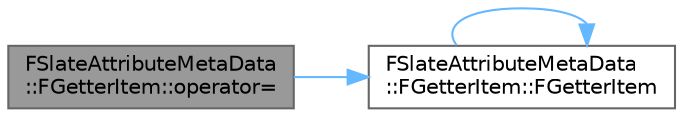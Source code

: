 digraph "FSlateAttributeMetaData::FGetterItem::operator="
{
 // INTERACTIVE_SVG=YES
 // LATEX_PDF_SIZE
  bgcolor="transparent";
  edge [fontname=Helvetica,fontsize=10,labelfontname=Helvetica,labelfontsize=10];
  node [fontname=Helvetica,fontsize=10,shape=box,height=0.2,width=0.4];
  rankdir="LR";
  Node1 [id="Node000001",label="FSlateAttributeMetaData\l::FGetterItem::operator=",height=0.2,width=0.4,color="gray40", fillcolor="grey60", style="filled", fontcolor="black",tooltip=" "];
  Node1 -> Node2 [id="edge1_Node000001_Node000002",color="steelblue1",style="solid",tooltip=" "];
  Node2 [id="Node000002",label="FSlateAttributeMetaData\l::FGetterItem::FGetterItem",height=0.2,width=0.4,color="grey40", fillcolor="white", style="filled",URL="$d7/df8/structFSlateAttributeMetaData_1_1FGetterItem.html#a1a21d7c70d1b9f013b6f2af09e132531",tooltip=" "];
  Node2 -> Node2 [id="edge2_Node000002_Node000002",color="steelblue1",style="solid",tooltip=" "];
}
